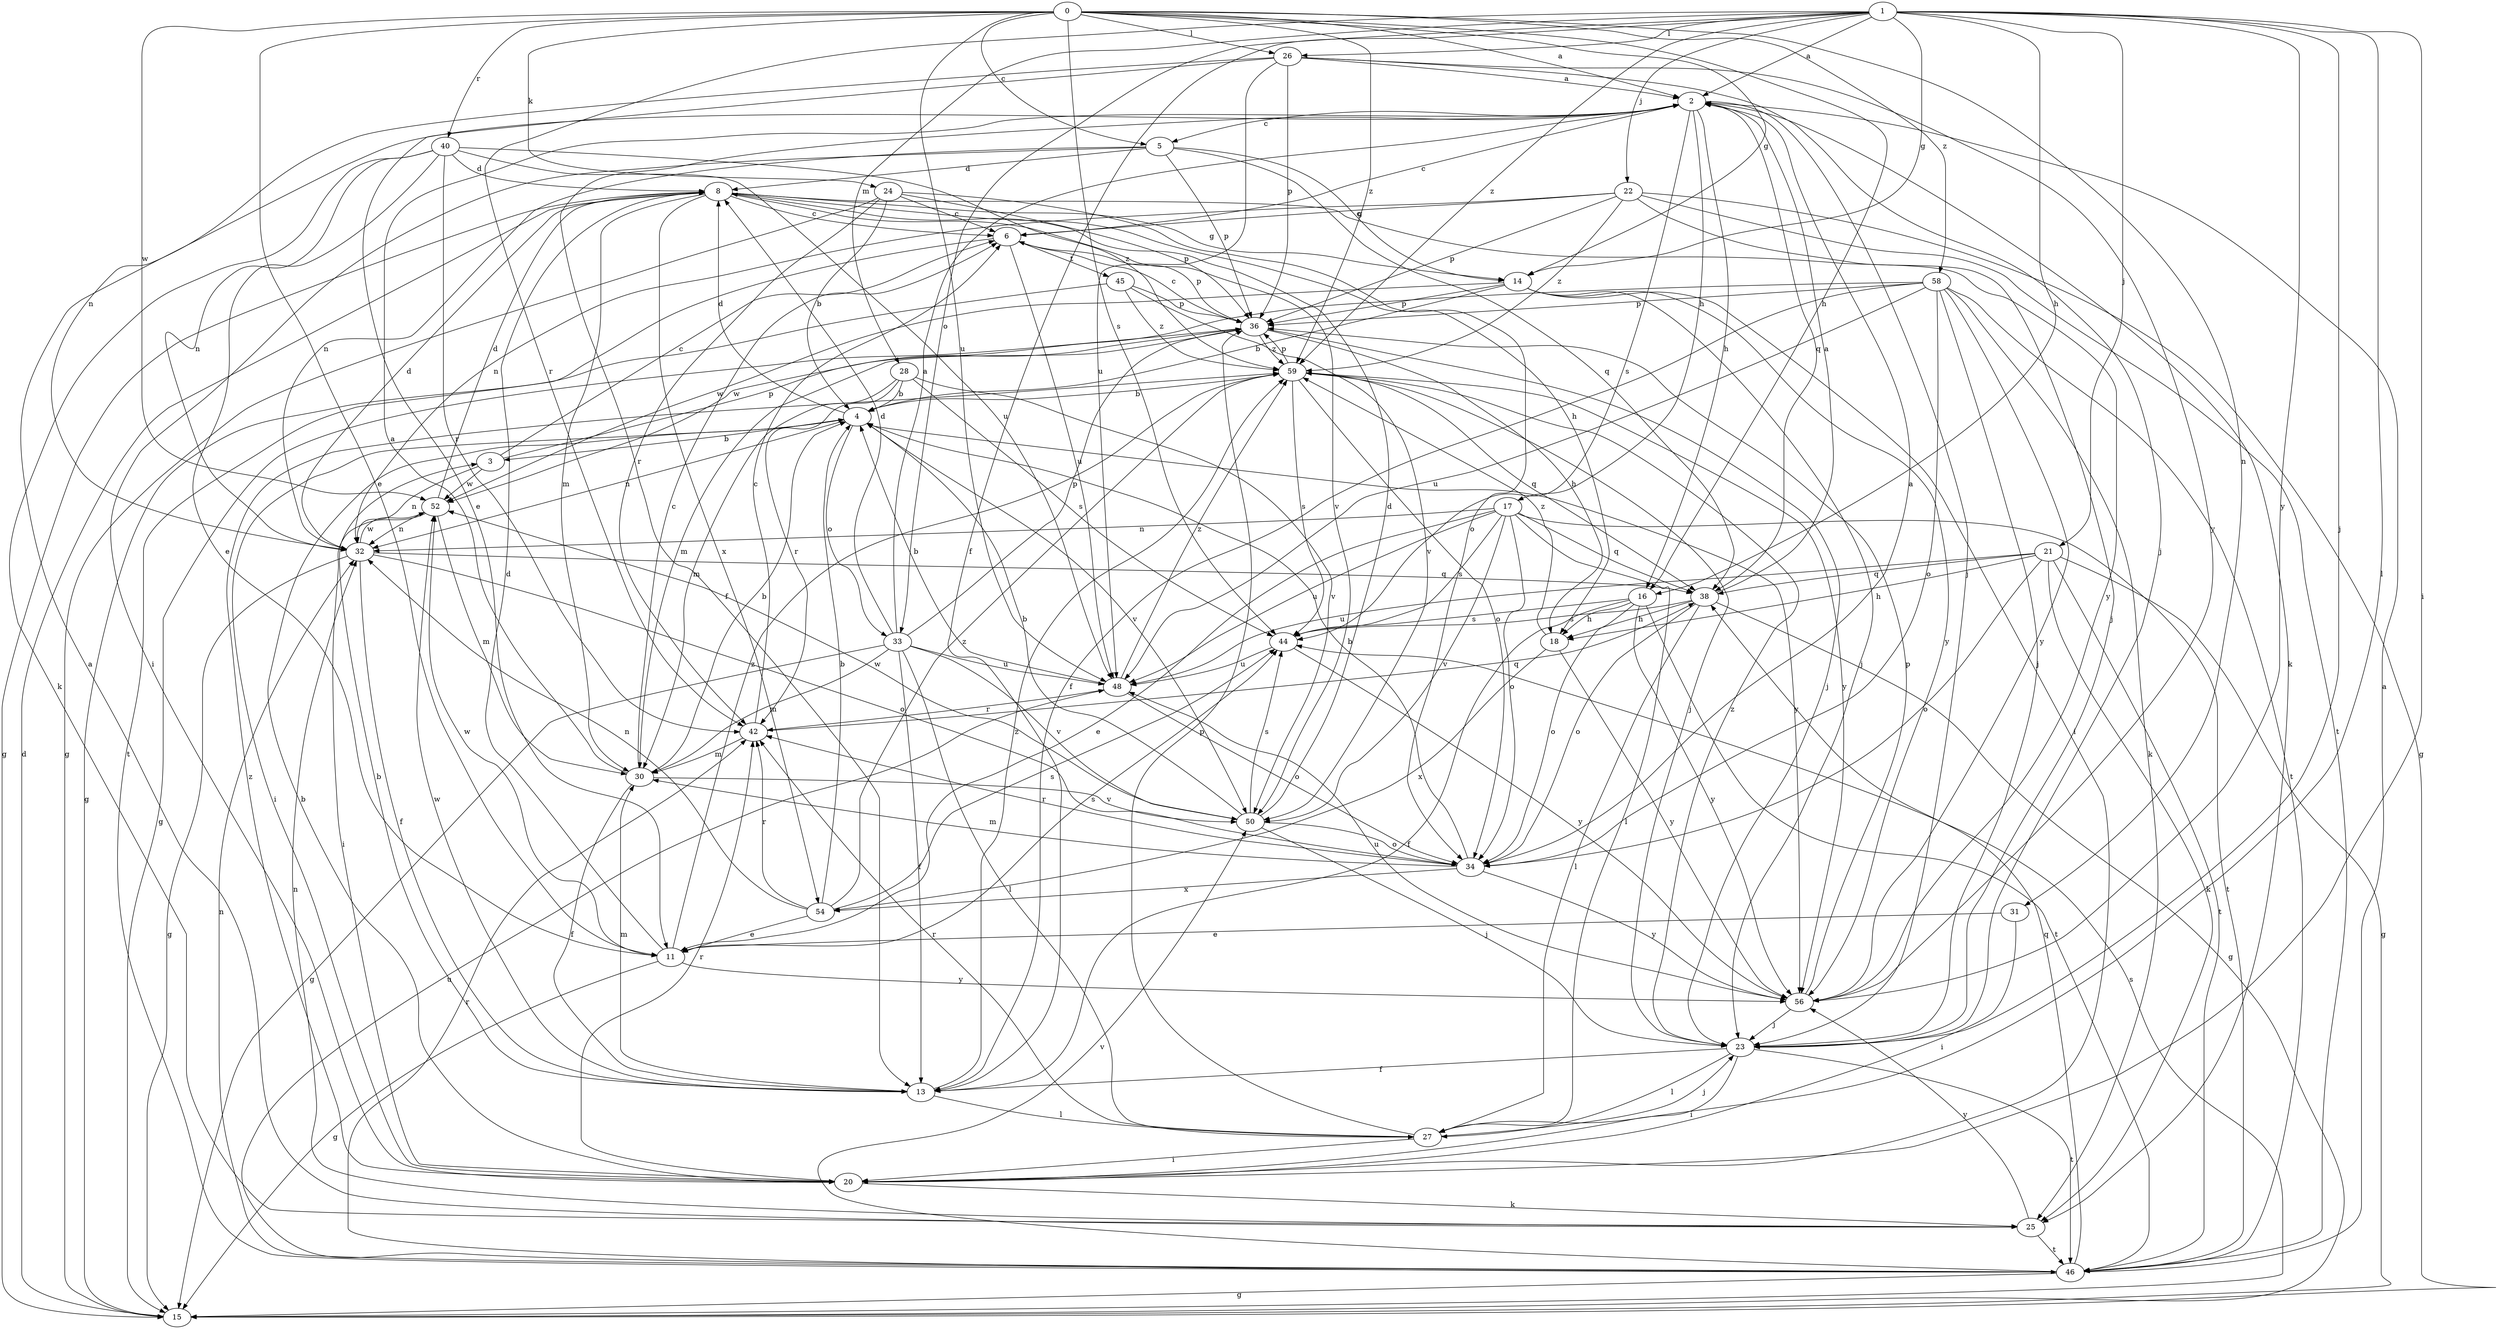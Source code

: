 strict digraph  {
0;
1;
2;
3;
4;
5;
6;
8;
11;
13;
14;
15;
16;
17;
18;
20;
21;
22;
23;
24;
25;
26;
27;
28;
30;
31;
32;
33;
34;
36;
38;
40;
42;
44;
45;
46;
48;
50;
52;
54;
56;
58;
59;
0 -> 2  [label=a];
0 -> 5  [label=c];
0 -> 11  [label=e];
0 -> 14  [label=g];
0 -> 16  [label=h];
0 -> 24  [label=k];
0 -> 26  [label=l];
0 -> 31  [label=n];
0 -> 40  [label=r];
0 -> 44  [label=s];
0 -> 48  [label=u];
0 -> 52  [label=w];
0 -> 58  [label=z];
0 -> 59  [label=z];
1 -> 2  [label=a];
1 -> 13  [label=f];
1 -> 14  [label=g];
1 -> 16  [label=h];
1 -> 20  [label=i];
1 -> 21  [label=j];
1 -> 22  [label=j];
1 -> 23  [label=j];
1 -> 26  [label=l];
1 -> 27  [label=l];
1 -> 28  [label=m];
1 -> 33  [label=o];
1 -> 42  [label=r];
1 -> 56  [label=y];
1 -> 59  [label=z];
2 -> 5  [label=c];
2 -> 6  [label=c];
2 -> 13  [label=f];
2 -> 16  [label=h];
2 -> 17  [label=h];
2 -> 23  [label=j];
2 -> 25  [label=k];
2 -> 38  [label=q];
2 -> 44  [label=s];
3 -> 6  [label=c];
3 -> 32  [label=n];
3 -> 36  [label=p];
3 -> 52  [label=w];
4 -> 3  [label=b];
4 -> 8  [label=d];
4 -> 20  [label=i];
4 -> 32  [label=n];
4 -> 33  [label=o];
4 -> 50  [label=v];
4 -> 56  [label=y];
5 -> 8  [label=d];
5 -> 14  [label=g];
5 -> 20  [label=i];
5 -> 32  [label=n];
5 -> 36  [label=p];
5 -> 38  [label=q];
6 -> 36  [label=p];
6 -> 45  [label=t];
6 -> 46  [label=t];
6 -> 48  [label=u];
8 -> 6  [label=c];
8 -> 14  [label=g];
8 -> 15  [label=g];
8 -> 18  [label=h];
8 -> 30  [label=m];
8 -> 50  [label=v];
8 -> 54  [label=x];
8 -> 56  [label=y];
11 -> 8  [label=d];
11 -> 15  [label=g];
11 -> 44  [label=s];
11 -> 52  [label=w];
11 -> 56  [label=y];
11 -> 59  [label=z];
13 -> 3  [label=b];
13 -> 27  [label=l];
13 -> 30  [label=m];
13 -> 52  [label=w];
13 -> 59  [label=z];
14 -> 4  [label=b];
14 -> 20  [label=i];
14 -> 23  [label=j];
14 -> 36  [label=p];
14 -> 52  [label=w];
14 -> 56  [label=y];
15 -> 8  [label=d];
15 -> 44  [label=s];
16 -> 13  [label=f];
16 -> 18  [label=h];
16 -> 34  [label=o];
16 -> 44  [label=s];
16 -> 46  [label=t];
16 -> 56  [label=y];
17 -> 11  [label=e];
17 -> 27  [label=l];
17 -> 32  [label=n];
17 -> 34  [label=o];
17 -> 38  [label=q];
17 -> 44  [label=s];
17 -> 46  [label=t];
17 -> 48  [label=u];
17 -> 50  [label=v];
18 -> 54  [label=x];
18 -> 56  [label=y];
18 -> 59  [label=z];
20 -> 4  [label=b];
20 -> 25  [label=k];
20 -> 42  [label=r];
20 -> 59  [label=z];
21 -> 15  [label=g];
21 -> 18  [label=h];
21 -> 25  [label=k];
21 -> 34  [label=o];
21 -> 38  [label=q];
21 -> 46  [label=t];
21 -> 48  [label=u];
22 -> 6  [label=c];
22 -> 15  [label=g];
22 -> 23  [label=j];
22 -> 32  [label=n];
22 -> 36  [label=p];
22 -> 46  [label=t];
22 -> 59  [label=z];
23 -> 13  [label=f];
23 -> 20  [label=i];
23 -> 27  [label=l];
23 -> 46  [label=t];
23 -> 59  [label=z];
24 -> 4  [label=b];
24 -> 6  [label=c];
24 -> 15  [label=g];
24 -> 34  [label=o];
24 -> 36  [label=p];
24 -> 42  [label=r];
25 -> 2  [label=a];
25 -> 32  [label=n];
25 -> 46  [label=t];
25 -> 56  [label=y];
26 -> 2  [label=a];
26 -> 11  [label=e];
26 -> 23  [label=j];
26 -> 32  [label=n];
26 -> 36  [label=p];
26 -> 48  [label=u];
26 -> 56  [label=y];
27 -> 20  [label=i];
27 -> 23  [label=j];
27 -> 36  [label=p];
27 -> 42  [label=r];
28 -> 4  [label=b];
28 -> 30  [label=m];
28 -> 42  [label=r];
28 -> 44  [label=s];
28 -> 50  [label=v];
30 -> 2  [label=a];
30 -> 4  [label=b];
30 -> 6  [label=c];
30 -> 13  [label=f];
30 -> 50  [label=v];
31 -> 11  [label=e];
31 -> 20  [label=i];
32 -> 8  [label=d];
32 -> 13  [label=f];
32 -> 15  [label=g];
32 -> 34  [label=o];
32 -> 38  [label=q];
32 -> 52  [label=w];
33 -> 2  [label=a];
33 -> 8  [label=d];
33 -> 13  [label=f];
33 -> 15  [label=g];
33 -> 27  [label=l];
33 -> 30  [label=m];
33 -> 36  [label=p];
33 -> 48  [label=u];
33 -> 50  [label=v];
34 -> 2  [label=a];
34 -> 4  [label=b];
34 -> 30  [label=m];
34 -> 42  [label=r];
34 -> 54  [label=x];
34 -> 56  [label=y];
36 -> 6  [label=c];
36 -> 15  [label=g];
36 -> 18  [label=h];
36 -> 23  [label=j];
36 -> 30  [label=m];
36 -> 59  [label=z];
38 -> 2  [label=a];
38 -> 15  [label=g];
38 -> 18  [label=h];
38 -> 27  [label=l];
38 -> 34  [label=o];
38 -> 44  [label=s];
40 -> 8  [label=d];
40 -> 11  [label=e];
40 -> 25  [label=k];
40 -> 32  [label=n];
40 -> 42  [label=r];
40 -> 48  [label=u];
40 -> 59  [label=z];
42 -> 6  [label=c];
42 -> 30  [label=m];
42 -> 38  [label=q];
44 -> 48  [label=u];
44 -> 56  [label=y];
45 -> 15  [label=g];
45 -> 36  [label=p];
45 -> 50  [label=v];
45 -> 59  [label=z];
46 -> 2  [label=a];
46 -> 15  [label=g];
46 -> 32  [label=n];
46 -> 38  [label=q];
46 -> 42  [label=r];
46 -> 48  [label=u];
46 -> 50  [label=v];
48 -> 4  [label=b];
48 -> 34  [label=o];
48 -> 42  [label=r];
48 -> 59  [label=z];
50 -> 4  [label=b];
50 -> 8  [label=d];
50 -> 23  [label=j];
50 -> 34  [label=o];
50 -> 44  [label=s];
50 -> 52  [label=w];
52 -> 8  [label=d];
52 -> 20  [label=i];
52 -> 30  [label=m];
52 -> 32  [label=n];
54 -> 4  [label=b];
54 -> 11  [label=e];
54 -> 32  [label=n];
54 -> 42  [label=r];
54 -> 44  [label=s];
54 -> 59  [label=z];
56 -> 23  [label=j];
56 -> 36  [label=p];
56 -> 48  [label=u];
58 -> 13  [label=f];
58 -> 23  [label=j];
58 -> 25  [label=k];
58 -> 34  [label=o];
58 -> 36  [label=p];
58 -> 46  [label=t];
58 -> 48  [label=u];
58 -> 52  [label=w];
58 -> 56  [label=y];
59 -> 4  [label=b];
59 -> 23  [label=j];
59 -> 34  [label=o];
59 -> 36  [label=p];
59 -> 38  [label=q];
59 -> 44  [label=s];
59 -> 56  [label=y];
}
